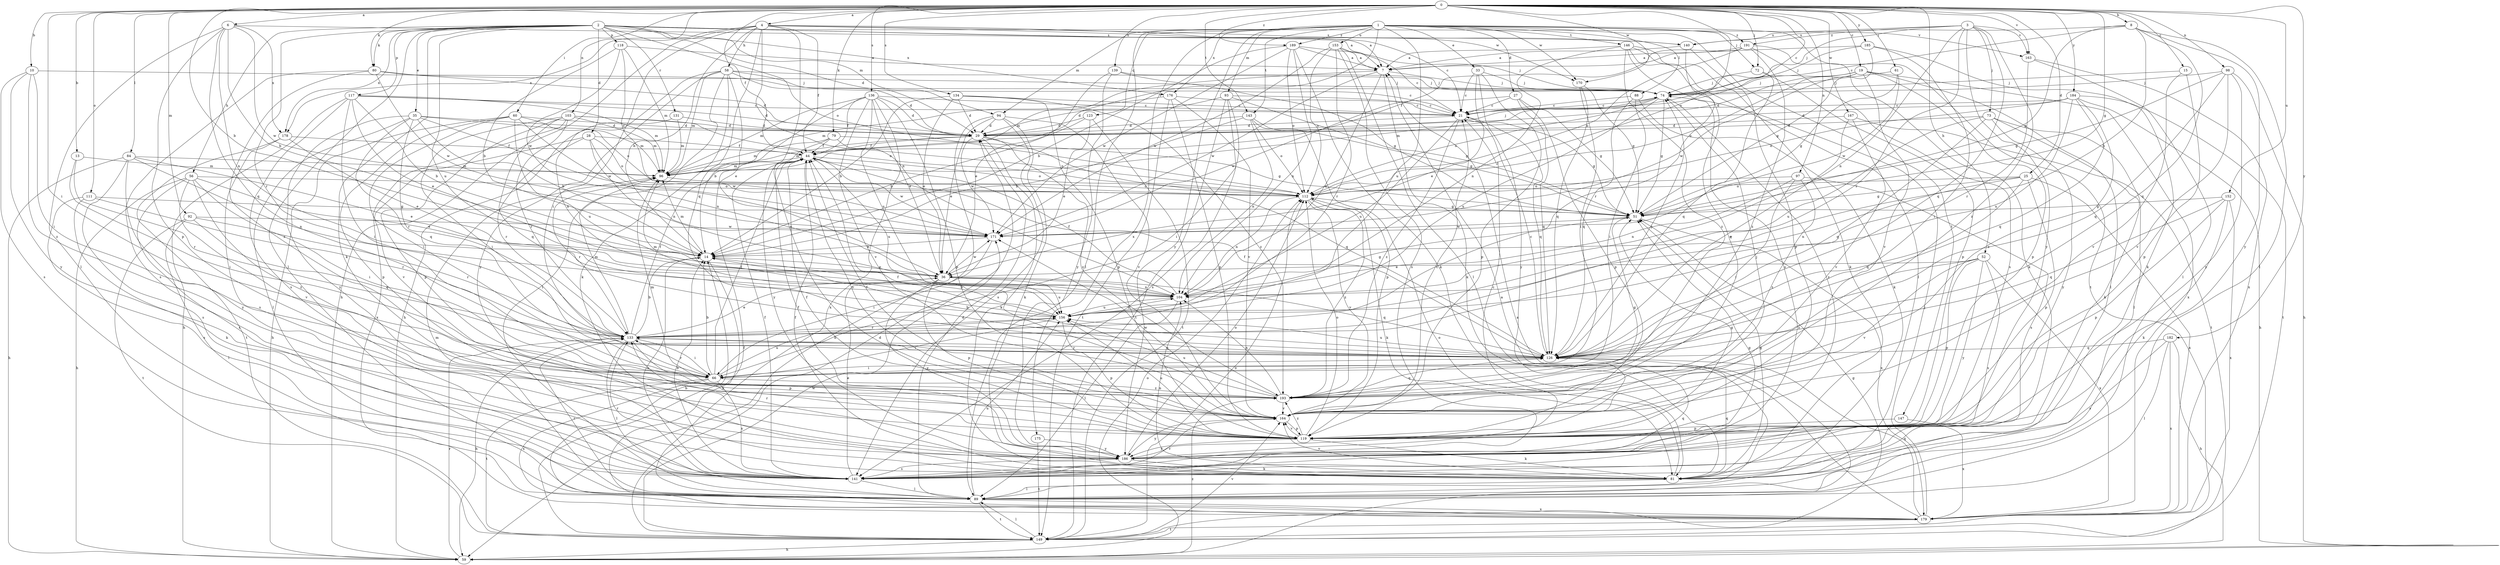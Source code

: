 strict digraph  {
0;
1;
2;
3;
4;
6;
7;
8;
10;
13;
14;
15;
19;
21;
25;
27;
28;
29;
33;
35;
36;
44;
51;
52;
56;
58;
59;
60;
61;
66;
72;
73;
74;
79;
80;
81;
84;
88;
89;
92;
93;
94;
96;
97;
98;
103;
104;
111;
112;
117;
118;
119;
123;
126;
131;
133;
134;
136;
139;
140;
141;
143;
146;
147;
149;
152;
153;
156;
163;
164;
167;
170;
171;
175;
176;
178;
179;
182;
184;
185;
186;
189;
191;
193;
0 -> 4  [label=a];
0 -> 6  [label=a];
0 -> 8  [label=b];
0 -> 10  [label=b];
0 -> 13  [label=b];
0 -> 14  [label=b];
0 -> 15  [label=c];
0 -> 19  [label=c];
0 -> 21  [label=c];
0 -> 25  [label=d];
0 -> 44  [label=f];
0 -> 51  [label=g];
0 -> 52  [label=h];
0 -> 60  [label=i];
0 -> 61  [label=i];
0 -> 66  [label=i];
0 -> 72  [label=j];
0 -> 79  [label=k];
0 -> 80  [label=k];
0 -> 84  [label=l];
0 -> 92  [label=m];
0 -> 97  [label=n];
0 -> 98  [label=n];
0 -> 103  [label=n];
0 -> 111  [label=o];
0 -> 112  [label=o];
0 -> 134  [label=s];
0 -> 136  [label=s];
0 -> 139  [label=s];
0 -> 143  [label=t];
0 -> 152  [label=u];
0 -> 163  [label=v];
0 -> 167  [label=w];
0 -> 170  [label=w];
0 -> 182  [label=y];
0 -> 184  [label=y];
0 -> 185  [label=y];
0 -> 189  [label=z];
1 -> 27  [label=d];
1 -> 33  [label=e];
1 -> 44  [label=f];
1 -> 72  [label=j];
1 -> 88  [label=l];
1 -> 89  [label=l];
1 -> 93  [label=m];
1 -> 94  [label=m];
1 -> 123  [label=q];
1 -> 143  [label=t];
1 -> 146  [label=t];
1 -> 147  [label=t];
1 -> 149  [label=t];
1 -> 153  [label=u];
1 -> 156  [label=u];
1 -> 170  [label=w];
1 -> 175  [label=x];
1 -> 176  [label=x];
1 -> 186  [label=y];
1 -> 189  [label=z];
1 -> 191  [label=z];
2 -> 7  [label=a];
2 -> 21  [label=c];
2 -> 28  [label=d];
2 -> 29  [label=d];
2 -> 35  [label=e];
2 -> 56  [label=h];
2 -> 80  [label=k];
2 -> 81  [label=k];
2 -> 89  [label=l];
2 -> 94  [label=m];
2 -> 112  [label=o];
2 -> 117  [label=p];
2 -> 118  [label=p];
2 -> 131  [label=r];
2 -> 133  [label=r];
2 -> 156  [label=u];
2 -> 163  [label=v];
2 -> 176  [label=x];
2 -> 178  [label=x];
3 -> 73  [label=j];
3 -> 74  [label=j];
3 -> 104  [label=n];
3 -> 126  [label=q];
3 -> 133  [label=r];
3 -> 140  [label=s];
3 -> 163  [label=v];
3 -> 186  [label=y];
3 -> 191  [label=z];
3 -> 193  [label=z];
4 -> 7  [label=a];
4 -> 14  [label=b];
4 -> 44  [label=f];
4 -> 58  [label=h];
4 -> 59  [label=h];
4 -> 66  [label=i];
4 -> 104  [label=n];
4 -> 126  [label=q];
4 -> 140  [label=s];
4 -> 164  [label=v];
4 -> 170  [label=w];
4 -> 178  [label=x];
6 -> 14  [label=b];
6 -> 89  [label=l];
6 -> 104  [label=n];
6 -> 119  [label=p];
6 -> 126  [label=q];
6 -> 140  [label=s];
6 -> 171  [label=w];
6 -> 178  [label=x];
7 -> 74  [label=j];
7 -> 81  [label=k];
7 -> 96  [label=m];
7 -> 104  [label=n];
7 -> 171  [label=w];
8 -> 14  [label=b];
8 -> 21  [label=c];
8 -> 51  [label=g];
8 -> 89  [label=l];
8 -> 126  [label=q];
8 -> 140  [label=s];
8 -> 186  [label=y];
10 -> 66  [label=i];
10 -> 74  [label=j];
10 -> 141  [label=s];
10 -> 186  [label=y];
10 -> 193  [label=z];
13 -> 66  [label=i];
13 -> 96  [label=m];
13 -> 133  [label=r];
14 -> 36  [label=e];
14 -> 96  [label=m];
14 -> 141  [label=s];
14 -> 179  [label=x];
15 -> 74  [label=j];
15 -> 119  [label=p];
15 -> 164  [label=v];
19 -> 29  [label=d];
19 -> 74  [label=j];
19 -> 89  [label=l];
19 -> 112  [label=o];
19 -> 119  [label=p];
19 -> 164  [label=v];
19 -> 171  [label=w];
19 -> 179  [label=x];
21 -> 29  [label=d];
21 -> 51  [label=g];
21 -> 126  [label=q];
21 -> 156  [label=u];
21 -> 193  [label=z];
25 -> 51  [label=g];
25 -> 104  [label=n];
25 -> 112  [label=o];
25 -> 119  [label=p];
25 -> 126  [label=q];
25 -> 179  [label=x];
27 -> 21  [label=c];
27 -> 51  [label=g];
27 -> 119  [label=p];
27 -> 126  [label=q];
27 -> 171  [label=w];
28 -> 44  [label=f];
28 -> 104  [label=n];
28 -> 112  [label=o];
28 -> 133  [label=r];
28 -> 164  [label=v];
28 -> 171  [label=w];
29 -> 44  [label=f];
29 -> 74  [label=j];
29 -> 81  [label=k];
29 -> 96  [label=m];
29 -> 126  [label=q];
29 -> 171  [label=w];
29 -> 193  [label=z];
33 -> 21  [label=c];
33 -> 36  [label=e];
33 -> 74  [label=j];
33 -> 119  [label=p];
33 -> 186  [label=y];
35 -> 14  [label=b];
35 -> 29  [label=d];
35 -> 89  [label=l];
35 -> 112  [label=o];
35 -> 126  [label=q];
35 -> 133  [label=r];
35 -> 171  [label=w];
35 -> 186  [label=y];
36 -> 104  [label=n];
36 -> 119  [label=p];
36 -> 126  [label=q];
36 -> 156  [label=u];
36 -> 171  [label=w];
36 -> 186  [label=y];
44 -> 96  [label=m];
44 -> 112  [label=o];
44 -> 156  [label=u];
44 -> 164  [label=v];
44 -> 171  [label=w];
51 -> 171  [label=w];
51 -> 179  [label=x];
52 -> 36  [label=e];
52 -> 119  [label=p];
52 -> 141  [label=s];
52 -> 164  [label=v];
52 -> 179  [label=x];
52 -> 186  [label=y];
52 -> 193  [label=z];
56 -> 36  [label=e];
56 -> 59  [label=h];
56 -> 66  [label=i];
56 -> 112  [label=o];
56 -> 141  [label=s];
56 -> 164  [label=v];
56 -> 193  [label=z];
58 -> 21  [label=c];
58 -> 29  [label=d];
58 -> 36  [label=e];
58 -> 59  [label=h];
58 -> 74  [label=j];
58 -> 81  [label=k];
58 -> 89  [label=l];
58 -> 96  [label=m];
58 -> 186  [label=y];
59 -> 7  [label=a];
59 -> 112  [label=o];
59 -> 133  [label=r];
59 -> 193  [label=z];
60 -> 29  [label=d];
60 -> 59  [label=h];
60 -> 66  [label=i];
60 -> 96  [label=m];
60 -> 104  [label=n];
60 -> 119  [label=p];
60 -> 156  [label=u];
61 -> 51  [label=g];
61 -> 74  [label=j];
61 -> 171  [label=w];
66 -> 14  [label=b];
66 -> 44  [label=f];
66 -> 133  [label=r];
66 -> 141  [label=s];
66 -> 149  [label=t];
66 -> 156  [label=u];
66 -> 179  [label=x];
66 -> 193  [label=z];
72 -> 74  [label=j];
72 -> 119  [label=p];
72 -> 126  [label=q];
73 -> 29  [label=d];
73 -> 81  [label=k];
73 -> 89  [label=l];
73 -> 126  [label=q];
73 -> 156  [label=u];
73 -> 186  [label=y];
74 -> 21  [label=c];
74 -> 51  [label=g];
74 -> 96  [label=m];
74 -> 112  [label=o];
74 -> 156  [label=u];
74 -> 186  [label=y];
79 -> 44  [label=f];
79 -> 51  [label=g];
79 -> 96  [label=m];
79 -> 112  [label=o];
79 -> 186  [label=y];
80 -> 29  [label=d];
80 -> 74  [label=j];
80 -> 141  [label=s];
80 -> 171  [label=w];
80 -> 193  [label=z];
81 -> 44  [label=f];
81 -> 51  [label=g];
81 -> 89  [label=l];
81 -> 104  [label=n];
81 -> 112  [label=o];
81 -> 126  [label=q];
81 -> 164  [label=v];
84 -> 36  [label=e];
84 -> 59  [label=h];
84 -> 96  [label=m];
84 -> 104  [label=n];
84 -> 141  [label=s];
84 -> 186  [label=y];
88 -> 21  [label=c];
88 -> 66  [label=i];
88 -> 81  [label=k];
88 -> 126  [label=q];
89 -> 29  [label=d];
89 -> 96  [label=m];
89 -> 133  [label=r];
89 -> 149  [label=t];
89 -> 156  [label=u];
89 -> 179  [label=x];
92 -> 89  [label=l];
92 -> 126  [label=q];
92 -> 133  [label=r];
92 -> 149  [label=t];
92 -> 171  [label=w];
93 -> 21  [label=c];
93 -> 29  [label=d];
93 -> 51  [label=g];
93 -> 66  [label=i];
93 -> 141  [label=s];
93 -> 149  [label=t];
94 -> 29  [label=d];
94 -> 36  [label=e];
94 -> 59  [label=h];
94 -> 81  [label=k];
94 -> 141  [label=s];
94 -> 164  [label=v];
96 -> 112  [label=o];
96 -> 133  [label=r];
97 -> 66  [label=i];
97 -> 104  [label=n];
97 -> 112  [label=o];
97 -> 141  [label=s];
97 -> 193  [label=z];
98 -> 51  [label=g];
98 -> 59  [label=h];
98 -> 74  [label=j];
98 -> 126  [label=q];
98 -> 164  [label=v];
98 -> 186  [label=y];
103 -> 29  [label=d];
103 -> 66  [label=i];
103 -> 96  [label=m];
103 -> 112  [label=o];
103 -> 119  [label=p];
103 -> 126  [label=q];
103 -> 133  [label=r];
103 -> 179  [label=x];
104 -> 44  [label=f];
104 -> 51  [label=g];
104 -> 89  [label=l];
104 -> 156  [label=u];
111 -> 51  [label=g];
111 -> 81  [label=k];
111 -> 133  [label=r];
111 -> 141  [label=s];
112 -> 51  [label=g];
112 -> 81  [label=k];
112 -> 104  [label=n];
112 -> 164  [label=v];
112 -> 193  [label=z];
117 -> 14  [label=b];
117 -> 21  [label=c];
117 -> 29  [label=d];
117 -> 36  [label=e];
117 -> 59  [label=h];
117 -> 66  [label=i];
117 -> 96  [label=m];
117 -> 141  [label=s];
118 -> 7  [label=a];
118 -> 14  [label=b];
118 -> 96  [label=m];
118 -> 112  [label=o];
118 -> 171  [label=w];
119 -> 44  [label=f];
119 -> 51  [label=g];
119 -> 81  [label=k];
119 -> 112  [label=o];
119 -> 156  [label=u];
119 -> 164  [label=v];
119 -> 186  [label=y];
119 -> 193  [label=z];
123 -> 14  [label=b];
123 -> 29  [label=d];
123 -> 36  [label=e];
123 -> 149  [label=t];
126 -> 14  [label=b];
126 -> 21  [label=c];
126 -> 44  [label=f];
126 -> 66  [label=i];
126 -> 74  [label=j];
126 -> 133  [label=r];
126 -> 156  [label=u];
131 -> 29  [label=d];
131 -> 96  [label=m];
131 -> 104  [label=n];
133 -> 14  [label=b];
133 -> 36  [label=e];
133 -> 44  [label=f];
133 -> 59  [label=h];
133 -> 66  [label=i];
133 -> 89  [label=l];
133 -> 96  [label=m];
133 -> 119  [label=p];
133 -> 126  [label=q];
134 -> 14  [label=b];
134 -> 21  [label=c];
134 -> 29  [label=d];
134 -> 36  [label=e];
134 -> 119  [label=p];
134 -> 193  [label=z];
136 -> 14  [label=b];
136 -> 21  [label=c];
136 -> 29  [label=d];
136 -> 36  [label=e];
136 -> 44  [label=f];
136 -> 96  [label=m];
136 -> 119  [label=p];
136 -> 156  [label=u];
136 -> 164  [label=v];
136 -> 179  [label=x];
139 -> 36  [label=e];
139 -> 51  [label=g];
139 -> 74  [label=j];
139 -> 186  [label=y];
140 -> 7  [label=a];
140 -> 119  [label=p];
140 -> 133  [label=r];
141 -> 14  [label=b];
141 -> 36  [label=e];
141 -> 44  [label=f];
141 -> 51  [label=g];
141 -> 89  [label=l];
141 -> 126  [label=q];
141 -> 133  [label=r];
141 -> 164  [label=v];
143 -> 14  [label=b];
143 -> 29  [label=d];
143 -> 51  [label=g];
143 -> 104  [label=n];
143 -> 112  [label=o];
143 -> 119  [label=p];
146 -> 7  [label=a];
146 -> 81  [label=k];
146 -> 89  [label=l];
146 -> 104  [label=n];
146 -> 141  [label=s];
146 -> 164  [label=v];
146 -> 193  [label=z];
147 -> 119  [label=p];
147 -> 179  [label=x];
149 -> 29  [label=d];
149 -> 44  [label=f];
149 -> 51  [label=g];
149 -> 59  [label=h];
149 -> 89  [label=l];
149 -> 112  [label=o];
149 -> 164  [label=v];
149 -> 171  [label=w];
152 -> 51  [label=g];
152 -> 81  [label=k];
152 -> 119  [label=p];
152 -> 126  [label=q];
152 -> 179  [label=x];
153 -> 7  [label=a];
153 -> 21  [label=c];
153 -> 89  [label=l];
153 -> 112  [label=o];
153 -> 133  [label=r];
153 -> 141  [label=s];
153 -> 171  [label=w];
156 -> 14  [label=b];
156 -> 66  [label=i];
156 -> 96  [label=m];
156 -> 104  [label=n];
156 -> 119  [label=p];
156 -> 133  [label=r];
163 -> 89  [label=l];
163 -> 133  [label=r];
163 -> 179  [label=x];
164 -> 21  [label=c];
164 -> 44  [label=f];
164 -> 74  [label=j];
164 -> 119  [label=p];
164 -> 171  [label=w];
164 -> 186  [label=y];
167 -> 29  [label=d];
167 -> 126  [label=q];
167 -> 149  [label=t];
167 -> 164  [label=v];
170 -> 51  [label=g];
170 -> 66  [label=i];
170 -> 126  [label=q];
171 -> 14  [label=b];
171 -> 66  [label=i];
175 -> 149  [label=t];
175 -> 186  [label=y];
176 -> 21  [label=c];
176 -> 96  [label=m];
176 -> 119  [label=p];
176 -> 149  [label=t];
176 -> 164  [label=v];
178 -> 36  [label=e];
178 -> 44  [label=f];
178 -> 141  [label=s];
178 -> 149  [label=t];
179 -> 7  [label=a];
179 -> 14  [label=b];
179 -> 74  [label=j];
179 -> 126  [label=q];
179 -> 149  [label=t];
182 -> 59  [label=h];
182 -> 89  [label=l];
182 -> 126  [label=q];
182 -> 141  [label=s];
182 -> 179  [label=x];
184 -> 21  [label=c];
184 -> 29  [label=d];
184 -> 59  [label=h];
184 -> 112  [label=o];
184 -> 126  [label=q];
184 -> 149  [label=t];
184 -> 156  [label=u];
184 -> 193  [label=z];
185 -> 7  [label=a];
185 -> 51  [label=g];
185 -> 66  [label=i];
185 -> 74  [label=j];
185 -> 81  [label=k];
186 -> 21  [label=c];
186 -> 44  [label=f];
186 -> 81  [label=k];
186 -> 112  [label=o];
186 -> 133  [label=r];
186 -> 141  [label=s];
189 -> 7  [label=a];
189 -> 14  [label=b];
189 -> 74  [label=j];
189 -> 81  [label=k];
189 -> 104  [label=n];
189 -> 112  [label=o];
189 -> 171  [label=w];
191 -> 7  [label=a];
191 -> 44  [label=f];
191 -> 81  [label=k];
191 -> 112  [label=o];
191 -> 141  [label=s];
191 -> 193  [label=z];
193 -> 44  [label=f];
193 -> 51  [label=g];
193 -> 96  [label=m];
193 -> 104  [label=n];
193 -> 126  [label=q];
193 -> 156  [label=u];
193 -> 164  [label=v];
}
